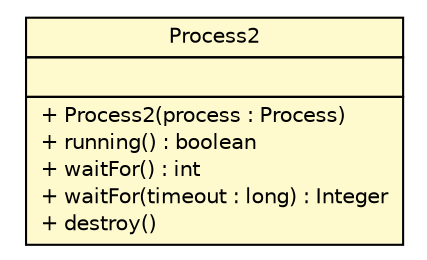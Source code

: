 #!/usr/local/bin/dot
#
# Class diagram 
# Generated by UMLGraph version R5_6 (http://www.umlgraph.org/)
#

digraph G {
	edge [fontname="Helvetica",fontsize=10,labelfontname="Helvetica",labelfontsize=10];
	node [fontname="Helvetica",fontsize=10,shape=plaintext];
	nodesep=0.25;
	ranksep=0.5;
	// sorcer.util.Process2
	c245819 [label=<<table title="sorcer.util.Process2" border="0" cellborder="1" cellspacing="0" cellpadding="2" port="p" bgcolor="lemonChiffon" href="./Process2.html">
		<tr><td><table border="0" cellspacing="0" cellpadding="1">
<tr><td align="center" balign="center"> Process2 </td></tr>
		</table></td></tr>
		<tr><td><table border="0" cellspacing="0" cellpadding="1">
<tr><td align="left" balign="left">  </td></tr>
		</table></td></tr>
		<tr><td><table border="0" cellspacing="0" cellpadding="1">
<tr><td align="left" balign="left"> + Process2(process : Process) </td></tr>
<tr><td align="left" balign="left"> + running() : boolean </td></tr>
<tr><td align="left" balign="left"> + waitFor() : int </td></tr>
<tr><td align="left" balign="left"> + waitFor(timeout : long) : Integer </td></tr>
<tr><td align="left" balign="left"> + destroy() </td></tr>
		</table></td></tr>
		</table>>, URL="./Process2.html", fontname="Helvetica", fontcolor="black", fontsize=10.0];
}


